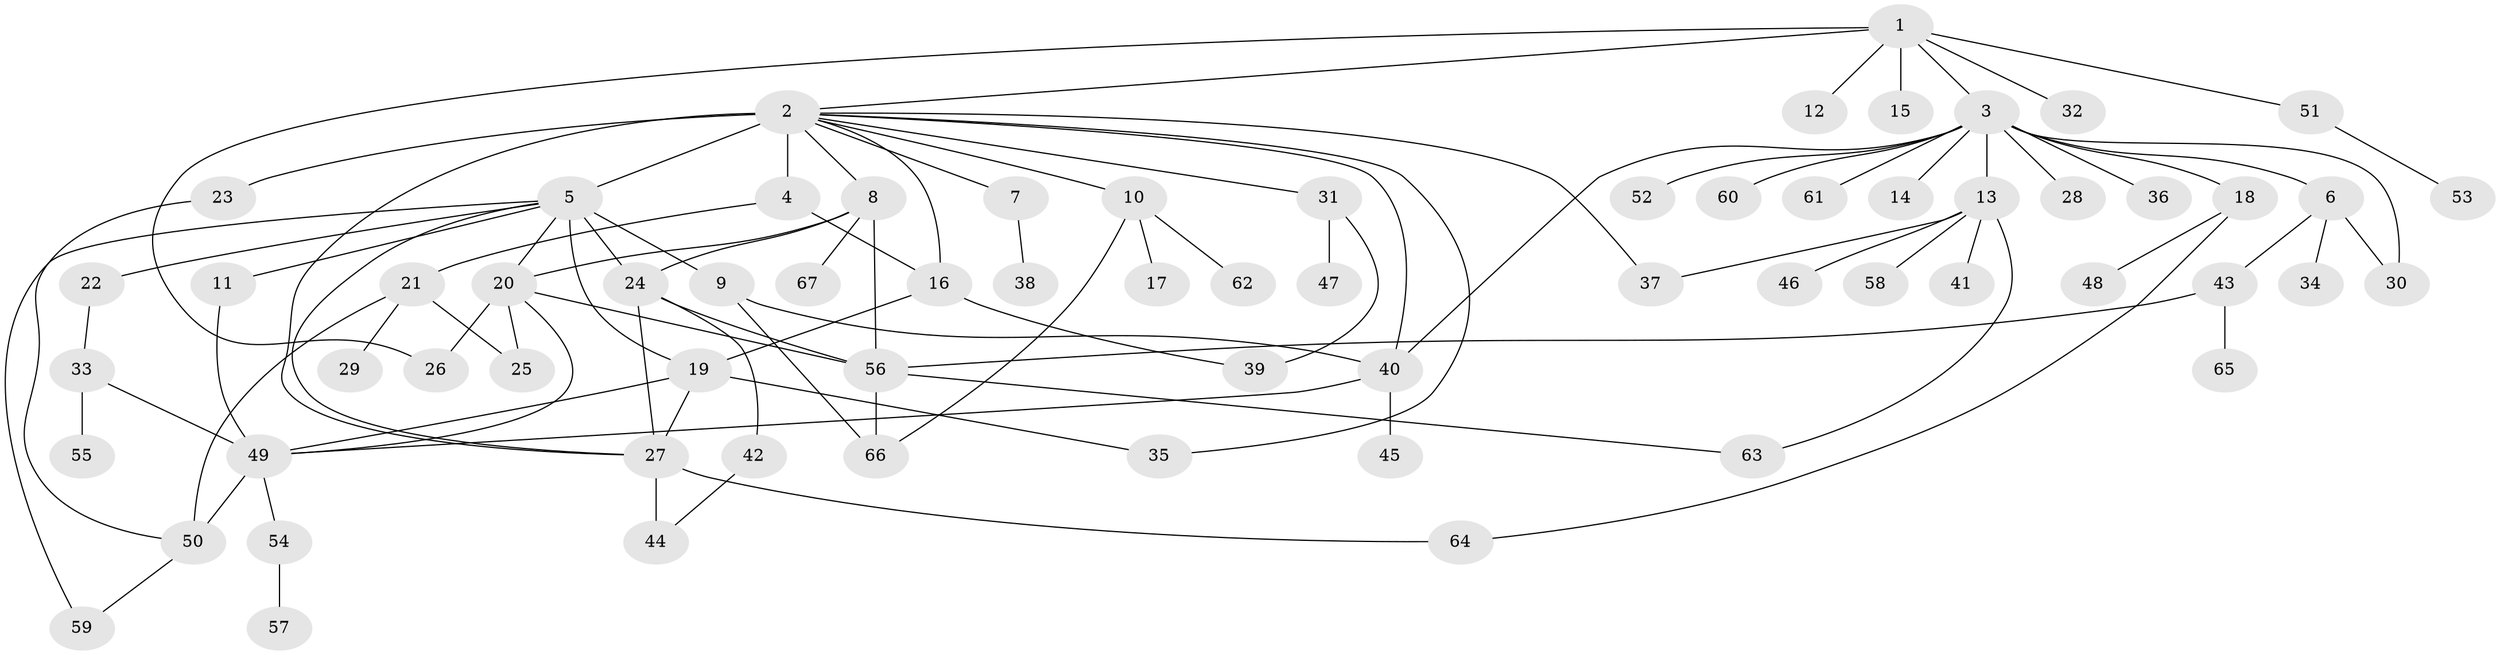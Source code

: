 // original degree distribution, {8: 0.022556390977443608, 25: 0.007518796992481203, 16: 0.015037593984962405, 2: 0.21052631578947367, 7: 0.007518796992481203, 3: 0.09774436090225563, 6: 0.015037593984962405, 4: 0.06015037593984962, 5: 0.03007518796992481, 1: 0.518796992481203, 12: 0.007518796992481203, 10: 0.007518796992481203}
// Generated by graph-tools (version 1.1) at 2025/35/03/09/25 02:35:40]
// undirected, 67 vertices, 96 edges
graph export_dot {
graph [start="1"]
  node [color=gray90,style=filled];
  1;
  2;
  3;
  4;
  5;
  6;
  7;
  8;
  9;
  10;
  11;
  12;
  13;
  14;
  15;
  16;
  17;
  18;
  19;
  20;
  21;
  22;
  23;
  24;
  25;
  26;
  27;
  28;
  29;
  30;
  31;
  32;
  33;
  34;
  35;
  36;
  37;
  38;
  39;
  40;
  41;
  42;
  43;
  44;
  45;
  46;
  47;
  48;
  49;
  50;
  51;
  52;
  53;
  54;
  55;
  56;
  57;
  58;
  59;
  60;
  61;
  62;
  63;
  64;
  65;
  66;
  67;
  1 -- 2 [weight=1.0];
  1 -- 3 [weight=1.0];
  1 -- 12 [weight=1.0];
  1 -- 15 [weight=1.0];
  1 -- 26 [weight=1.0];
  1 -- 32 [weight=1.0];
  1 -- 51 [weight=1.0];
  2 -- 4 [weight=11.0];
  2 -- 5 [weight=1.0];
  2 -- 7 [weight=1.0];
  2 -- 8 [weight=1.0];
  2 -- 10 [weight=1.0];
  2 -- 16 [weight=1.0];
  2 -- 23 [weight=2.0];
  2 -- 27 [weight=1.0];
  2 -- 31 [weight=1.0];
  2 -- 35 [weight=1.0];
  2 -- 37 [weight=1.0];
  2 -- 40 [weight=1.0];
  3 -- 6 [weight=1.0];
  3 -- 13 [weight=1.0];
  3 -- 14 [weight=1.0];
  3 -- 18 [weight=2.0];
  3 -- 28 [weight=1.0];
  3 -- 30 [weight=1.0];
  3 -- 36 [weight=1.0];
  3 -- 40 [weight=1.0];
  3 -- 52 [weight=1.0];
  3 -- 60 [weight=1.0];
  3 -- 61 [weight=1.0];
  4 -- 16 [weight=1.0];
  4 -- 21 [weight=1.0];
  5 -- 9 [weight=1.0];
  5 -- 11 [weight=2.0];
  5 -- 19 [weight=5.0];
  5 -- 20 [weight=1.0];
  5 -- 22 [weight=1.0];
  5 -- 24 [weight=1.0];
  5 -- 27 [weight=1.0];
  5 -- 59 [weight=1.0];
  6 -- 30 [weight=3.0];
  6 -- 34 [weight=1.0];
  6 -- 43 [weight=1.0];
  7 -- 38 [weight=1.0];
  8 -- 20 [weight=1.0];
  8 -- 24 [weight=1.0];
  8 -- 56 [weight=1.0];
  8 -- 67 [weight=1.0];
  9 -- 40 [weight=1.0];
  9 -- 66 [weight=1.0];
  10 -- 17 [weight=1.0];
  10 -- 62 [weight=1.0];
  10 -- 66 [weight=1.0];
  11 -- 49 [weight=1.0];
  13 -- 37 [weight=1.0];
  13 -- 41 [weight=1.0];
  13 -- 46 [weight=1.0];
  13 -- 58 [weight=1.0];
  13 -- 63 [weight=1.0];
  16 -- 19 [weight=1.0];
  16 -- 39 [weight=1.0];
  18 -- 48 [weight=1.0];
  18 -- 64 [weight=1.0];
  19 -- 27 [weight=1.0];
  19 -- 35 [weight=1.0];
  19 -- 49 [weight=1.0];
  20 -- 25 [weight=2.0];
  20 -- 26 [weight=1.0];
  20 -- 49 [weight=1.0];
  20 -- 56 [weight=1.0];
  21 -- 25 [weight=1.0];
  21 -- 29 [weight=1.0];
  21 -- 50 [weight=1.0];
  22 -- 33 [weight=1.0];
  23 -- 50 [weight=1.0];
  24 -- 27 [weight=1.0];
  24 -- 42 [weight=1.0];
  24 -- 56 [weight=7.0];
  27 -- 44 [weight=3.0];
  27 -- 64 [weight=1.0];
  31 -- 39 [weight=1.0];
  31 -- 47 [weight=1.0];
  33 -- 49 [weight=1.0];
  33 -- 55 [weight=1.0];
  40 -- 45 [weight=1.0];
  40 -- 49 [weight=1.0];
  42 -- 44 [weight=1.0];
  43 -- 56 [weight=1.0];
  43 -- 65 [weight=1.0];
  49 -- 50 [weight=3.0];
  49 -- 54 [weight=1.0];
  50 -- 59 [weight=1.0];
  51 -- 53 [weight=1.0];
  54 -- 57 [weight=1.0];
  56 -- 63 [weight=1.0];
  56 -- 66 [weight=1.0];
}

